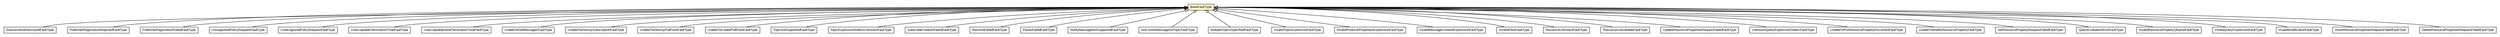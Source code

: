 #!/usr/local/bin/dot
#
# Class diagram 
# Generated by UMLGraph version R5_6-24-gf6e263 (http://www.umlgraph.org/)
#

digraph G {
	edge [fontname="arial",fontsize=10,labelfontname="arial",labelfontsize=10];
	node [fontname="arial",fontsize=10,shape=plaintext];
	nodesep=0.25;
	ranksep=0.5;
	// org.oasis_open.docs.wsn.br_2.ResourceNotDestroyedFaultType
	c180423 [label=<<table title="org.oasis_open.docs.wsn.br_2.ResourceNotDestroyedFaultType" border="0" cellborder="1" cellspacing="0" cellpadding="2" port="p" href="../../wsn/br_2/ResourceNotDestroyedFaultType.html">
		<tr><td><table border="0" cellspacing="0" cellpadding="1">
<tr><td align="center" balign="center"> ResourceNotDestroyedFaultType </td></tr>
		</table></td></tr>
		</table>>, URL="../../wsn/br_2/ResourceNotDestroyedFaultType.html", fontname="arial", fontcolor="black", fontsize=10.0];
	// org.oasis_open.docs.wsn.br_2.PublisherRegistrationRejectedFaultType
	c180427 [label=<<table title="org.oasis_open.docs.wsn.br_2.PublisherRegistrationRejectedFaultType" border="0" cellborder="1" cellspacing="0" cellpadding="2" port="p" href="../../wsn/br_2/PublisherRegistrationRejectedFaultType.html">
		<tr><td><table border="0" cellspacing="0" cellpadding="1">
<tr><td align="center" balign="center"> PublisherRegistrationRejectedFaultType </td></tr>
		</table></td></tr>
		</table>>, URL="../../wsn/br_2/PublisherRegistrationRejectedFaultType.html", fontname="arial", fontcolor="black", fontsize=10.0];
	// org.oasis_open.docs.wsn.br_2.PublisherRegistrationFailedFaultType
	c180428 [label=<<table title="org.oasis_open.docs.wsn.br_2.PublisherRegistrationFailedFaultType" border="0" cellborder="1" cellspacing="0" cellpadding="2" port="p" href="../../wsn/br_2/PublisherRegistrationFailedFaultType.html">
		<tr><td><table border="0" cellspacing="0" cellpadding="1">
<tr><td align="center" balign="center"> PublisherRegistrationFailedFaultType </td></tr>
		</table></td></tr>
		</table>>, URL="../../wsn/br_2/PublisherRegistrationFailedFaultType.html", fontname="arial", fontcolor="black", fontsize=10.0];
	// org.oasis_open.docs.wsn.b_2.UnsupportedPolicyRequestFaultType
	c180434 [label=<<table title="org.oasis_open.docs.wsn.b_2.UnsupportedPolicyRequestFaultType" border="0" cellborder="1" cellspacing="0" cellpadding="2" port="p" href="../../wsn/b_2/UnsupportedPolicyRequestFaultType.html">
		<tr><td><table border="0" cellspacing="0" cellpadding="1">
<tr><td align="center" balign="center"> UnsupportedPolicyRequestFaultType </td></tr>
		</table></td></tr>
		</table>>, URL="../../wsn/b_2/UnsupportedPolicyRequestFaultType.html", fontname="arial", fontcolor="black", fontsize=10.0];
	// org.oasis_open.docs.wsn.b_2.UnrecognizedPolicyRequestFaultType
	c180437 [label=<<table title="org.oasis_open.docs.wsn.b_2.UnrecognizedPolicyRequestFaultType" border="0" cellborder="1" cellspacing="0" cellpadding="2" port="p" href="../../wsn/b_2/UnrecognizedPolicyRequestFaultType.html">
		<tr><td><table border="0" cellspacing="0" cellpadding="1">
<tr><td align="center" balign="center"> UnrecognizedPolicyRequestFaultType </td></tr>
		</table></td></tr>
		</table>>, URL="../../wsn/b_2/UnrecognizedPolicyRequestFaultType.html", fontname="arial", fontcolor="black", fontsize=10.0];
	// org.oasis_open.docs.wsn.b_2.UnacceptableTerminationTimeFaultType
	c180438 [label=<<table title="org.oasis_open.docs.wsn.b_2.UnacceptableTerminationTimeFaultType" border="0" cellborder="1" cellspacing="0" cellpadding="2" port="p" href="../../wsn/b_2/UnacceptableTerminationTimeFaultType.html">
		<tr><td><table border="0" cellspacing="0" cellpadding="1">
<tr><td align="center" balign="center"> UnacceptableTerminationTimeFaultType </td></tr>
		</table></td></tr>
		</table>>, URL="../../wsn/b_2/UnacceptableTerminationTimeFaultType.html", fontname="arial", fontcolor="black", fontsize=10.0];
	// org.oasis_open.docs.wsn.b_2.UnacceptableInitialTerminationTimeFaultType
	c180439 [label=<<table title="org.oasis_open.docs.wsn.b_2.UnacceptableInitialTerminationTimeFaultType" border="0" cellborder="1" cellspacing="0" cellpadding="2" port="p" href="../../wsn/b_2/UnacceptableInitialTerminationTimeFaultType.html">
		<tr><td><table border="0" cellspacing="0" cellpadding="1">
<tr><td align="center" balign="center"> UnacceptableInitialTerminationTimeFaultType </td></tr>
		</table></td></tr>
		</table>>, URL="../../wsn/b_2/UnacceptableInitialTerminationTimeFaultType.html", fontname="arial", fontcolor="black", fontsize=10.0];
	// org.oasis_open.docs.wsn.b_2.UnableToGetMessagesFaultType
	c180440 [label=<<table title="org.oasis_open.docs.wsn.b_2.UnableToGetMessagesFaultType" border="0" cellborder="1" cellspacing="0" cellpadding="2" port="p" href="../../wsn/b_2/UnableToGetMessagesFaultType.html">
		<tr><td><table border="0" cellspacing="0" cellpadding="1">
<tr><td align="center" balign="center"> UnableToGetMessagesFaultType </td></tr>
		</table></td></tr>
		</table>>, URL="../../wsn/b_2/UnableToGetMessagesFaultType.html", fontname="arial", fontcolor="black", fontsize=10.0];
	// org.oasis_open.docs.wsn.b_2.UnableToDestroySubscriptionFaultType
	c180441 [label=<<table title="org.oasis_open.docs.wsn.b_2.UnableToDestroySubscriptionFaultType" border="0" cellborder="1" cellspacing="0" cellpadding="2" port="p" href="../../wsn/b_2/UnableToDestroySubscriptionFaultType.html">
		<tr><td><table border="0" cellspacing="0" cellpadding="1">
<tr><td align="center" balign="center"> UnableToDestroySubscriptionFaultType </td></tr>
		</table></td></tr>
		</table>>, URL="../../wsn/b_2/UnableToDestroySubscriptionFaultType.html", fontname="arial", fontcolor="black", fontsize=10.0];
	// org.oasis_open.docs.wsn.b_2.UnableToDestroyPullPointFaultType
	c180442 [label=<<table title="org.oasis_open.docs.wsn.b_2.UnableToDestroyPullPointFaultType" border="0" cellborder="1" cellspacing="0" cellpadding="2" port="p" href="../../wsn/b_2/UnableToDestroyPullPointFaultType.html">
		<tr><td><table border="0" cellspacing="0" cellpadding="1">
<tr><td align="center" balign="center"> UnableToDestroyPullPointFaultType </td></tr>
		</table></td></tr>
		</table>>, URL="../../wsn/b_2/UnableToDestroyPullPointFaultType.html", fontname="arial", fontcolor="black", fontsize=10.0];
	// org.oasis_open.docs.wsn.b_2.UnableToCreatePullPointFaultType
	c180443 [label=<<table title="org.oasis_open.docs.wsn.b_2.UnableToCreatePullPointFaultType" border="0" cellborder="1" cellspacing="0" cellpadding="2" port="p" href="../../wsn/b_2/UnableToCreatePullPointFaultType.html">
		<tr><td><table border="0" cellspacing="0" cellpadding="1">
<tr><td align="center" balign="center"> UnableToCreatePullPointFaultType </td></tr>
		</table></td></tr>
		</table>>, URL="../../wsn/b_2/UnableToCreatePullPointFaultType.html", fontname="arial", fontcolor="black", fontsize=10.0];
	// org.oasis_open.docs.wsn.b_2.TopicNotSupportedFaultType
	c180444 [label=<<table title="org.oasis_open.docs.wsn.b_2.TopicNotSupportedFaultType" border="0" cellborder="1" cellspacing="0" cellpadding="2" port="p" href="../../wsn/b_2/TopicNotSupportedFaultType.html">
		<tr><td><table border="0" cellspacing="0" cellpadding="1">
<tr><td align="center" balign="center"> TopicNotSupportedFaultType </td></tr>
		</table></td></tr>
		</table>>, URL="../../wsn/b_2/TopicNotSupportedFaultType.html", fontname="arial", fontcolor="black", fontsize=10.0];
	// org.oasis_open.docs.wsn.b_2.TopicExpressionDialectUnknownFaultType
	c180446 [label=<<table title="org.oasis_open.docs.wsn.b_2.TopicExpressionDialectUnknownFaultType" border="0" cellborder="1" cellspacing="0" cellpadding="2" port="p" href="../../wsn/b_2/TopicExpressionDialectUnknownFaultType.html">
		<tr><td><table border="0" cellspacing="0" cellpadding="1">
<tr><td align="center" balign="center"> TopicExpressionDialectUnknownFaultType </td></tr>
		</table></td></tr>
		</table>>, URL="../../wsn/b_2/TopicExpressionDialectUnknownFaultType.html", fontname="arial", fontcolor="black", fontsize=10.0];
	// org.oasis_open.docs.wsn.b_2.SubscribeCreationFailedFaultType
	c180450 [label=<<table title="org.oasis_open.docs.wsn.b_2.SubscribeCreationFailedFaultType" border="0" cellborder="1" cellspacing="0" cellpadding="2" port="p" href="../../wsn/b_2/SubscribeCreationFailedFaultType.html">
		<tr><td><table border="0" cellspacing="0" cellpadding="1">
<tr><td align="center" balign="center"> SubscribeCreationFailedFaultType </td></tr>
		</table></td></tr>
		</table>>, URL="../../wsn/b_2/SubscribeCreationFailedFaultType.html", fontname="arial", fontcolor="black", fontsize=10.0];
	// org.oasis_open.docs.wsn.b_2.ResumeFailedFaultType
	c180455 [label=<<table title="org.oasis_open.docs.wsn.b_2.ResumeFailedFaultType" border="0" cellborder="1" cellspacing="0" cellpadding="2" port="p" href="../../wsn/b_2/ResumeFailedFaultType.html">
		<tr><td><table border="0" cellspacing="0" cellpadding="1">
<tr><td align="center" balign="center"> ResumeFailedFaultType </td></tr>
		</table></td></tr>
		</table>>, URL="../../wsn/b_2/ResumeFailedFaultType.html", fontname="arial", fontcolor="black", fontsize=10.0];
	// org.oasis_open.docs.wsn.b_2.PauseFailedFaultType
	c180461 [label=<<table title="org.oasis_open.docs.wsn.b_2.PauseFailedFaultType" border="0" cellborder="1" cellspacing="0" cellpadding="2" port="p" href="../../wsn/b_2/PauseFailedFaultType.html">
		<tr><td><table border="0" cellspacing="0" cellpadding="1">
<tr><td align="center" balign="center"> PauseFailedFaultType </td></tr>
		</table></td></tr>
		</table>>, URL="../../wsn/b_2/PauseFailedFaultType.html", fontname="arial", fontcolor="black", fontsize=10.0];
	// org.oasis_open.docs.wsn.b_2.NotifyMessageNotSupportedFaultType
	c180463 [label=<<table title="org.oasis_open.docs.wsn.b_2.NotifyMessageNotSupportedFaultType" border="0" cellborder="1" cellspacing="0" cellpadding="2" port="p" href="../../wsn/b_2/NotifyMessageNotSupportedFaultType.html">
		<tr><td><table border="0" cellspacing="0" cellpadding="1">
<tr><td align="center" balign="center"> NotifyMessageNotSupportedFaultType </td></tr>
		</table></td></tr>
		</table>>, URL="../../wsn/b_2/NotifyMessageNotSupportedFaultType.html", fontname="arial", fontcolor="black", fontsize=10.0];
	// org.oasis_open.docs.wsn.b_2.NoCurrentMessageOnTopicFaultType
	c180468 [label=<<table title="org.oasis_open.docs.wsn.b_2.NoCurrentMessageOnTopicFaultType" border="0" cellborder="1" cellspacing="0" cellpadding="2" port="p" href="../../wsn/b_2/NoCurrentMessageOnTopicFaultType.html">
		<tr><td><table border="0" cellspacing="0" cellpadding="1">
<tr><td align="center" balign="center"> NoCurrentMessageOnTopicFaultType </td></tr>
		</table></td></tr>
		</table>>, URL="../../wsn/b_2/NoCurrentMessageOnTopicFaultType.html", fontname="arial", fontcolor="black", fontsize=10.0];
	// org.oasis_open.docs.wsn.b_2.MultipleTopicsSpecifiedFaultType
	c180469 [label=<<table title="org.oasis_open.docs.wsn.b_2.MultipleTopicsSpecifiedFaultType" border="0" cellborder="1" cellspacing="0" cellpadding="2" port="p" href="../../wsn/b_2/MultipleTopicsSpecifiedFaultType.html">
		<tr><td><table border="0" cellspacing="0" cellpadding="1">
<tr><td align="center" balign="center"> MultipleTopicsSpecifiedFaultType </td></tr>
		</table></td></tr>
		</table>>, URL="../../wsn/b_2/MultipleTopicsSpecifiedFaultType.html", fontname="arial", fontcolor="black", fontsize=10.0];
	// org.oasis_open.docs.wsn.b_2.InvalidTopicExpressionFaultType
	c180470 [label=<<table title="org.oasis_open.docs.wsn.b_2.InvalidTopicExpressionFaultType" border="0" cellborder="1" cellspacing="0" cellpadding="2" port="p" href="../../wsn/b_2/InvalidTopicExpressionFaultType.html">
		<tr><td><table border="0" cellspacing="0" cellpadding="1">
<tr><td align="center" balign="center"> InvalidTopicExpressionFaultType </td></tr>
		</table></td></tr>
		</table>>, URL="../../wsn/b_2/InvalidTopicExpressionFaultType.html", fontname="arial", fontcolor="black", fontsize=10.0];
	// org.oasis_open.docs.wsn.b_2.InvalidProducerPropertiesExpressionFaultType
	c180471 [label=<<table title="org.oasis_open.docs.wsn.b_2.InvalidProducerPropertiesExpressionFaultType" border="0" cellborder="1" cellspacing="0" cellpadding="2" port="p" href="../../wsn/b_2/InvalidProducerPropertiesExpressionFaultType.html">
		<tr><td><table border="0" cellspacing="0" cellpadding="1">
<tr><td align="center" balign="center"> InvalidProducerPropertiesExpressionFaultType </td></tr>
		</table></td></tr>
		</table>>, URL="../../wsn/b_2/InvalidProducerPropertiesExpressionFaultType.html", fontname="arial", fontcolor="black", fontsize=10.0];
	// org.oasis_open.docs.wsn.b_2.InvalidMessageContentExpressionFaultType
	c180472 [label=<<table title="org.oasis_open.docs.wsn.b_2.InvalidMessageContentExpressionFaultType" border="0" cellborder="1" cellspacing="0" cellpadding="2" port="p" href="../../wsn/b_2/InvalidMessageContentExpressionFaultType.html">
		<tr><td><table border="0" cellspacing="0" cellpadding="1">
<tr><td align="center" balign="center"> InvalidMessageContentExpressionFaultType </td></tr>
		</table></td></tr>
		</table>>, URL="../../wsn/b_2/InvalidMessageContentExpressionFaultType.html", fontname="arial", fontcolor="black", fontsize=10.0];
	// org.oasis_open.docs.wsn.b_2.InvalidFilterFaultType
	c180473 [label=<<table title="org.oasis_open.docs.wsn.b_2.InvalidFilterFaultType" border="0" cellborder="1" cellspacing="0" cellpadding="2" port="p" href="../../wsn/b_2/InvalidFilterFaultType.html">
		<tr><td><table border="0" cellspacing="0" cellpadding="1">
<tr><td align="center" balign="center"> InvalidFilterFaultType </td></tr>
		</table></td></tr>
		</table>>, URL="../../wsn/b_2/InvalidFilterFaultType.html", fontname="arial", fontcolor="black", fontsize=10.0];
	// org.oasis_open.docs.wsrf.bf_2.BaseFaultType
	c180497 [label=<<table title="org.oasis_open.docs.wsrf.bf_2.BaseFaultType" border="0" cellborder="1" cellspacing="0" cellpadding="2" port="p" bgcolor="lemonChiffon" href="./BaseFaultType.html">
		<tr><td><table border="0" cellspacing="0" cellpadding="1">
<tr><td align="center" balign="center"> BaseFaultType </td></tr>
		</table></td></tr>
		</table>>, URL="./BaseFaultType.html", fontname="arial", fontcolor="black", fontsize=10.0];
	// org.oasis_open.docs.wsrf.r_2.ResourceUnknownFaultType
	c180501 [label=<<table title="org.oasis_open.docs.wsrf.r_2.ResourceUnknownFaultType" border="0" cellborder="1" cellspacing="0" cellpadding="2" port="p" href="../r_2/ResourceUnknownFaultType.html">
		<tr><td><table border="0" cellspacing="0" cellpadding="1">
<tr><td align="center" balign="center"> ResourceUnknownFaultType </td></tr>
		</table></td></tr>
		</table>>, URL="../r_2/ResourceUnknownFaultType.html", fontname="arial", fontcolor="black", fontsize=10.0];
	// org.oasis_open.docs.wsrf.r_2.ResourceUnavailableFaultType
	c180502 [label=<<table title="org.oasis_open.docs.wsrf.r_2.ResourceUnavailableFaultType" border="0" cellborder="1" cellspacing="0" cellpadding="2" port="p" href="../r_2/ResourceUnavailableFaultType.html">
		<tr><td><table border="0" cellspacing="0" cellpadding="1">
<tr><td align="center" balign="center"> ResourceUnavailableFaultType </td></tr>
		</table></td></tr>
		</table>>, URL="../r_2/ResourceUnavailableFaultType.html", fontname="arial", fontcolor="black", fontsize=10.0];
	// org.oasis_open.docs.wsrf.rp_2.UpdateResourcePropertiesRequestFailedFaultType
	c181112 [label=<<table title="org.oasis_open.docs.wsrf.rp_2.UpdateResourcePropertiesRequestFailedFaultType" border="0" cellborder="1" cellspacing="0" cellpadding="2" port="p" href="../rp_2/UpdateResourcePropertiesRequestFailedFaultType.html">
		<tr><td><table border="0" cellspacing="0" cellpadding="1">
<tr><td align="center" balign="center"> UpdateResourcePropertiesRequestFailedFaultType </td></tr>
		</table></td></tr>
		</table>>, URL="../rp_2/UpdateResourcePropertiesRequestFailedFaultType.html", fontname="arial", fontcolor="black", fontsize=10.0];
	// org.oasis_open.docs.wsrf.rp_2.UnknownQueryExpressionDialectFaultType
	c181114 [label=<<table title="org.oasis_open.docs.wsrf.rp_2.UnknownQueryExpressionDialectFaultType" border="0" cellborder="1" cellspacing="0" cellpadding="2" port="p" href="../rp_2/UnknownQueryExpressionDialectFaultType.html">
		<tr><td><table border="0" cellspacing="0" cellpadding="1">
<tr><td align="center" balign="center"> UnknownQueryExpressionDialectFaultType </td></tr>
		</table></td></tr>
		</table>>, URL="../rp_2/UnknownQueryExpressionDialectFaultType.html", fontname="arial", fontcolor="black", fontsize=10.0];
	// org.oasis_open.docs.wsrf.rp_2.UnableToPutResourcePropertyDocumentFaultType
	c181115 [label=<<table title="org.oasis_open.docs.wsrf.rp_2.UnableToPutResourcePropertyDocumentFaultType" border="0" cellborder="1" cellspacing="0" cellpadding="2" port="p" href="../rp_2/UnableToPutResourcePropertyDocumentFaultType.html">
		<tr><td><table border="0" cellspacing="0" cellpadding="1">
<tr><td align="center" balign="center"> UnableToPutResourcePropertyDocumentFaultType </td></tr>
		</table></td></tr>
		</table>>, URL="../rp_2/UnableToPutResourcePropertyDocumentFaultType.html", fontname="arial", fontcolor="black", fontsize=10.0];
	// org.oasis_open.docs.wsrf.rp_2.UnableToModifyResourcePropertyFaultType
	c181116 [label=<<table title="org.oasis_open.docs.wsrf.rp_2.UnableToModifyResourcePropertyFaultType" border="0" cellborder="1" cellspacing="0" cellpadding="2" port="p" href="../rp_2/UnableToModifyResourcePropertyFaultType.html">
		<tr><td><table border="0" cellspacing="0" cellpadding="1">
<tr><td align="center" balign="center"> UnableToModifyResourcePropertyFaultType </td></tr>
		</table></td></tr>
		</table>>, URL="../rp_2/UnableToModifyResourcePropertyFaultType.html", fontname="arial", fontcolor="black", fontsize=10.0];
	// org.oasis_open.docs.wsrf.rp_2.SetResourcePropertyRequestFailedFaultType
	c181117 [label=<<table title="org.oasis_open.docs.wsrf.rp_2.SetResourcePropertyRequestFailedFaultType" border="0" cellborder="1" cellspacing="0" cellpadding="2" port="p" href="../rp_2/SetResourcePropertyRequestFailedFaultType.html">
		<tr><td><table border="0" cellspacing="0" cellpadding="1">
<tr><td align="center" balign="center"> SetResourcePropertyRequestFailedFaultType </td></tr>
		</table></td></tr>
		</table>>, URL="../rp_2/SetResourcePropertyRequestFailedFaultType.html", fontname="arial", fontcolor="black", fontsize=10.0];
	// org.oasis_open.docs.wsrf.rp_2.QueryEvaluationErrorFaultType
	c181128 [label=<<table title="org.oasis_open.docs.wsrf.rp_2.QueryEvaluationErrorFaultType" border="0" cellborder="1" cellspacing="0" cellpadding="2" port="p" href="../rp_2/QueryEvaluationErrorFaultType.html">
		<tr><td><table border="0" cellspacing="0" cellpadding="1">
<tr><td align="center" balign="center"> QueryEvaluationErrorFaultType </td></tr>
		</table></td></tr>
		</table>>, URL="../rp_2/QueryEvaluationErrorFaultType.html", fontname="arial", fontcolor="black", fontsize=10.0];
	// org.oasis_open.docs.wsrf.rp_2.InvalidResourcePropertyQNameFaultType
	c181132 [label=<<table title="org.oasis_open.docs.wsrf.rp_2.InvalidResourcePropertyQNameFaultType" border="0" cellborder="1" cellspacing="0" cellpadding="2" port="p" href="../rp_2/InvalidResourcePropertyQNameFaultType.html">
		<tr><td><table border="0" cellspacing="0" cellpadding="1">
<tr><td align="center" balign="center"> InvalidResourcePropertyQNameFaultType </td></tr>
		</table></td></tr>
		</table>>, URL="../rp_2/InvalidResourcePropertyQNameFaultType.html", fontname="arial", fontcolor="black", fontsize=10.0];
	// org.oasis_open.docs.wsrf.rp_2.InvalidQueryExpressionFaultType
	c181133 [label=<<table title="org.oasis_open.docs.wsrf.rp_2.InvalidQueryExpressionFaultType" border="0" cellborder="1" cellspacing="0" cellpadding="2" port="p" href="../rp_2/InvalidQueryExpressionFaultType.html">
		<tr><td><table border="0" cellspacing="0" cellpadding="1">
<tr><td align="center" balign="center"> InvalidQueryExpressionFaultType </td></tr>
		</table></td></tr>
		</table>>, URL="../rp_2/InvalidQueryExpressionFaultType.html", fontname="arial", fontcolor="black", fontsize=10.0];
	// org.oasis_open.docs.wsrf.rp_2.InvalidModificationFaultType
	c181134 [label=<<table title="org.oasis_open.docs.wsrf.rp_2.InvalidModificationFaultType" border="0" cellborder="1" cellspacing="0" cellpadding="2" port="p" href="../rp_2/InvalidModificationFaultType.html">
		<tr><td><table border="0" cellspacing="0" cellpadding="1">
<tr><td align="center" balign="center"> InvalidModificationFaultType </td></tr>
		</table></td></tr>
		</table>>, URL="../rp_2/InvalidModificationFaultType.html", fontname="arial", fontcolor="black", fontsize=10.0];
	// org.oasis_open.docs.wsrf.rp_2.InsertResourcePropertiesRequestFailedFaultType
	c181137 [label=<<table title="org.oasis_open.docs.wsrf.rp_2.InsertResourcePropertiesRequestFailedFaultType" border="0" cellborder="1" cellspacing="0" cellpadding="2" port="p" href="../rp_2/InsertResourcePropertiesRequestFailedFaultType.html">
		<tr><td><table border="0" cellspacing="0" cellpadding="1">
<tr><td align="center" balign="center"> InsertResourcePropertiesRequestFailedFaultType </td></tr>
		</table></td></tr>
		</table>>, URL="../rp_2/InsertResourcePropertiesRequestFailedFaultType.html", fontname="arial", fontcolor="black", fontsize=10.0];
	// org.oasis_open.docs.wsrf.rp_2.DeleteResourcePropertiesRequestFailedFaultType
	c181145 [label=<<table title="org.oasis_open.docs.wsrf.rp_2.DeleteResourcePropertiesRequestFailedFaultType" border="0" cellborder="1" cellspacing="0" cellpadding="2" port="p" href="../rp_2/DeleteResourcePropertiesRequestFailedFaultType.html">
		<tr><td><table border="0" cellspacing="0" cellpadding="1">
<tr><td align="center" balign="center"> DeleteResourcePropertiesRequestFailedFaultType </td></tr>
		</table></td></tr>
		</table>>, URL="../rp_2/DeleteResourcePropertiesRequestFailedFaultType.html", fontname="arial", fontcolor="black", fontsize=10.0];
	//org.oasis_open.docs.wsn.br_2.ResourceNotDestroyedFaultType extends org.oasis_open.docs.wsrf.bf_2.BaseFaultType
	c180497:p -> c180423:p [dir=back,arrowtail=empty];
	//org.oasis_open.docs.wsn.br_2.PublisherRegistrationRejectedFaultType extends org.oasis_open.docs.wsrf.bf_2.BaseFaultType
	c180497:p -> c180427:p [dir=back,arrowtail=empty];
	//org.oasis_open.docs.wsn.br_2.PublisherRegistrationFailedFaultType extends org.oasis_open.docs.wsrf.bf_2.BaseFaultType
	c180497:p -> c180428:p [dir=back,arrowtail=empty];
	//org.oasis_open.docs.wsn.b_2.UnsupportedPolicyRequestFaultType extends org.oasis_open.docs.wsrf.bf_2.BaseFaultType
	c180497:p -> c180434:p [dir=back,arrowtail=empty];
	//org.oasis_open.docs.wsn.b_2.UnrecognizedPolicyRequestFaultType extends org.oasis_open.docs.wsrf.bf_2.BaseFaultType
	c180497:p -> c180437:p [dir=back,arrowtail=empty];
	//org.oasis_open.docs.wsn.b_2.UnacceptableTerminationTimeFaultType extends org.oasis_open.docs.wsrf.bf_2.BaseFaultType
	c180497:p -> c180438:p [dir=back,arrowtail=empty];
	//org.oasis_open.docs.wsn.b_2.UnacceptableInitialTerminationTimeFaultType extends org.oasis_open.docs.wsrf.bf_2.BaseFaultType
	c180497:p -> c180439:p [dir=back,arrowtail=empty];
	//org.oasis_open.docs.wsn.b_2.UnableToGetMessagesFaultType extends org.oasis_open.docs.wsrf.bf_2.BaseFaultType
	c180497:p -> c180440:p [dir=back,arrowtail=empty];
	//org.oasis_open.docs.wsn.b_2.UnableToDestroySubscriptionFaultType extends org.oasis_open.docs.wsrf.bf_2.BaseFaultType
	c180497:p -> c180441:p [dir=back,arrowtail=empty];
	//org.oasis_open.docs.wsn.b_2.UnableToDestroyPullPointFaultType extends org.oasis_open.docs.wsrf.bf_2.BaseFaultType
	c180497:p -> c180442:p [dir=back,arrowtail=empty];
	//org.oasis_open.docs.wsn.b_2.UnableToCreatePullPointFaultType extends org.oasis_open.docs.wsrf.bf_2.BaseFaultType
	c180497:p -> c180443:p [dir=back,arrowtail=empty];
	//org.oasis_open.docs.wsn.b_2.TopicNotSupportedFaultType extends org.oasis_open.docs.wsrf.bf_2.BaseFaultType
	c180497:p -> c180444:p [dir=back,arrowtail=empty];
	//org.oasis_open.docs.wsn.b_2.TopicExpressionDialectUnknownFaultType extends org.oasis_open.docs.wsrf.bf_2.BaseFaultType
	c180497:p -> c180446:p [dir=back,arrowtail=empty];
	//org.oasis_open.docs.wsn.b_2.SubscribeCreationFailedFaultType extends org.oasis_open.docs.wsrf.bf_2.BaseFaultType
	c180497:p -> c180450:p [dir=back,arrowtail=empty];
	//org.oasis_open.docs.wsn.b_2.ResumeFailedFaultType extends org.oasis_open.docs.wsrf.bf_2.BaseFaultType
	c180497:p -> c180455:p [dir=back,arrowtail=empty];
	//org.oasis_open.docs.wsn.b_2.PauseFailedFaultType extends org.oasis_open.docs.wsrf.bf_2.BaseFaultType
	c180497:p -> c180461:p [dir=back,arrowtail=empty];
	//org.oasis_open.docs.wsn.b_2.NotifyMessageNotSupportedFaultType extends org.oasis_open.docs.wsrf.bf_2.BaseFaultType
	c180497:p -> c180463:p [dir=back,arrowtail=empty];
	//org.oasis_open.docs.wsn.b_2.NoCurrentMessageOnTopicFaultType extends org.oasis_open.docs.wsrf.bf_2.BaseFaultType
	c180497:p -> c180468:p [dir=back,arrowtail=empty];
	//org.oasis_open.docs.wsn.b_2.MultipleTopicsSpecifiedFaultType extends org.oasis_open.docs.wsrf.bf_2.BaseFaultType
	c180497:p -> c180469:p [dir=back,arrowtail=empty];
	//org.oasis_open.docs.wsn.b_2.InvalidTopicExpressionFaultType extends org.oasis_open.docs.wsrf.bf_2.BaseFaultType
	c180497:p -> c180470:p [dir=back,arrowtail=empty];
	//org.oasis_open.docs.wsn.b_2.InvalidProducerPropertiesExpressionFaultType extends org.oasis_open.docs.wsrf.bf_2.BaseFaultType
	c180497:p -> c180471:p [dir=back,arrowtail=empty];
	//org.oasis_open.docs.wsn.b_2.InvalidMessageContentExpressionFaultType extends org.oasis_open.docs.wsrf.bf_2.BaseFaultType
	c180497:p -> c180472:p [dir=back,arrowtail=empty];
	//org.oasis_open.docs.wsn.b_2.InvalidFilterFaultType extends org.oasis_open.docs.wsrf.bf_2.BaseFaultType
	c180497:p -> c180473:p [dir=back,arrowtail=empty];
	//org.oasis_open.docs.wsrf.r_2.ResourceUnknownFaultType extends org.oasis_open.docs.wsrf.bf_2.BaseFaultType
	c180497:p -> c180501:p [dir=back,arrowtail=empty];
	//org.oasis_open.docs.wsrf.r_2.ResourceUnavailableFaultType extends org.oasis_open.docs.wsrf.bf_2.BaseFaultType
	c180497:p -> c180502:p [dir=back,arrowtail=empty];
	//org.oasis_open.docs.wsrf.rp_2.UpdateResourcePropertiesRequestFailedFaultType extends org.oasis_open.docs.wsrf.bf_2.BaseFaultType
	c180497:p -> c181112:p [dir=back,arrowtail=empty];
	//org.oasis_open.docs.wsrf.rp_2.UnknownQueryExpressionDialectFaultType extends org.oasis_open.docs.wsrf.bf_2.BaseFaultType
	c180497:p -> c181114:p [dir=back,arrowtail=empty];
	//org.oasis_open.docs.wsrf.rp_2.UnableToPutResourcePropertyDocumentFaultType extends org.oasis_open.docs.wsrf.bf_2.BaseFaultType
	c180497:p -> c181115:p [dir=back,arrowtail=empty];
	//org.oasis_open.docs.wsrf.rp_2.UnableToModifyResourcePropertyFaultType extends org.oasis_open.docs.wsrf.bf_2.BaseFaultType
	c180497:p -> c181116:p [dir=back,arrowtail=empty];
	//org.oasis_open.docs.wsrf.rp_2.SetResourcePropertyRequestFailedFaultType extends org.oasis_open.docs.wsrf.bf_2.BaseFaultType
	c180497:p -> c181117:p [dir=back,arrowtail=empty];
	//org.oasis_open.docs.wsrf.rp_2.QueryEvaluationErrorFaultType extends org.oasis_open.docs.wsrf.bf_2.BaseFaultType
	c180497:p -> c181128:p [dir=back,arrowtail=empty];
	//org.oasis_open.docs.wsrf.rp_2.InvalidResourcePropertyQNameFaultType extends org.oasis_open.docs.wsrf.bf_2.BaseFaultType
	c180497:p -> c181132:p [dir=back,arrowtail=empty];
	//org.oasis_open.docs.wsrf.rp_2.InvalidQueryExpressionFaultType extends org.oasis_open.docs.wsrf.bf_2.BaseFaultType
	c180497:p -> c181133:p [dir=back,arrowtail=empty];
	//org.oasis_open.docs.wsrf.rp_2.InvalidModificationFaultType extends org.oasis_open.docs.wsrf.bf_2.BaseFaultType
	c180497:p -> c181134:p [dir=back,arrowtail=empty];
	//org.oasis_open.docs.wsrf.rp_2.InsertResourcePropertiesRequestFailedFaultType extends org.oasis_open.docs.wsrf.bf_2.BaseFaultType
	c180497:p -> c181137:p [dir=back,arrowtail=empty];
	//org.oasis_open.docs.wsrf.rp_2.DeleteResourcePropertiesRequestFailedFaultType extends org.oasis_open.docs.wsrf.bf_2.BaseFaultType
	c180497:p -> c181145:p [dir=back,arrowtail=empty];
}


